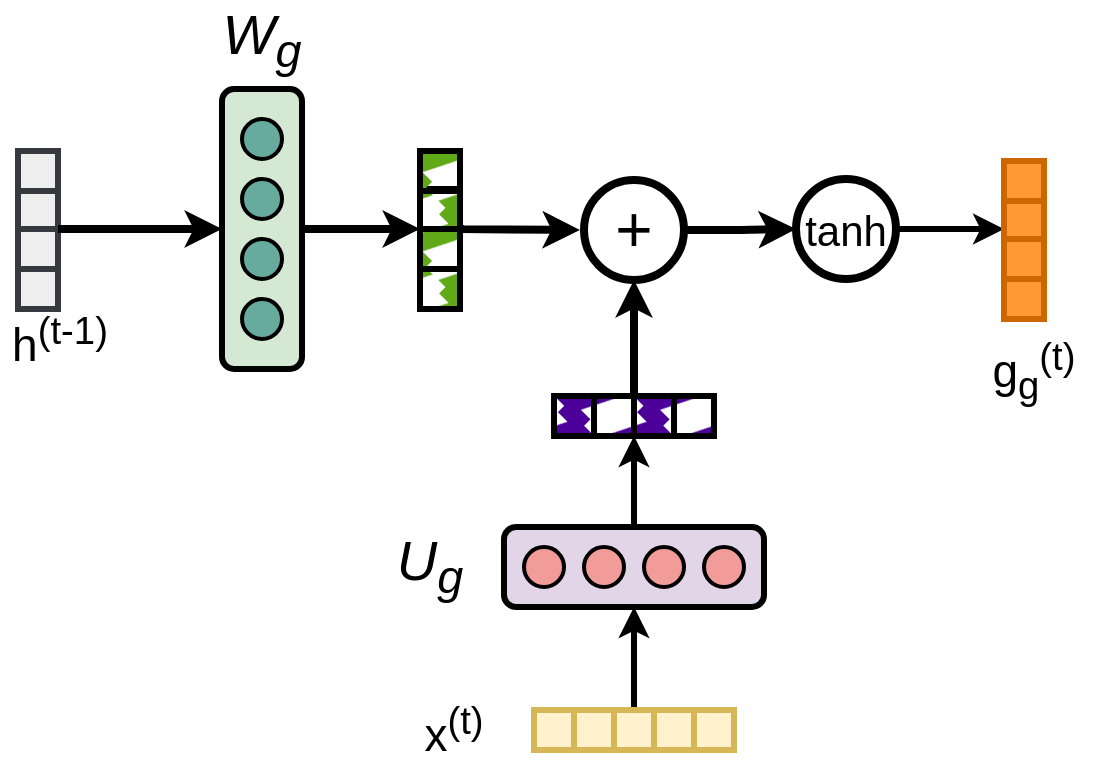 <mxfile version="24.2.1" type="github">
  <diagram name="Page-1" id="xLYPkEcffK-wXfZ5hcmM">
    <mxGraphModel dx="-71" dy="453" grid="1" gridSize="10" guides="1" tooltips="1" connect="1" arrows="1" fold="1" page="1" pageScale="1" pageWidth="850" pageHeight="1100" math="0" shadow="0">
      <root>
        <mxCell id="0" />
        <mxCell id="1" parent="0" />
        <mxCell id="DQQBXS3a1VUymCOI0Y_s-1" style="edgeStyle=orthogonalEdgeStyle;rounded=0;orthogonalLoop=1;jettySize=auto;html=1;exitX=0.5;exitY=0;exitDx=0;exitDy=0;entryX=0;entryY=1;entryDx=0;entryDy=0;strokeWidth=4;" edge="1" parent="1" source="DQQBXS3a1VUymCOI0Y_s-2" target="DQQBXS3a1VUymCOI0Y_s-26">
          <mxGeometry relative="1" as="geometry">
            <Array as="points">
              <mxPoint x="1050" y="119.5" />
              <mxPoint x="1050" y="119.5" />
            </Array>
          </mxGeometry>
        </mxCell>
        <mxCell id="DQQBXS3a1VUymCOI0Y_s-2" value="" style="rounded=1;whiteSpace=wrap;html=1;fontSize=12;glass=0;strokeWidth=3;shadow=0;rotation=90;fillColor=#d5e8d4;strokeColor=#000000;" vertex="1" parent="1">
          <mxGeometry x="921" y="99.5" width="140" height="40" as="geometry" />
        </mxCell>
        <mxCell id="DQQBXS3a1VUymCOI0Y_s-3" value="" style="ellipse;whiteSpace=wrap;html=1;aspect=fixed;strokeWidth=2;fillColor=#67AB9F;strokeColor=#000000;" vertex="1" parent="1">
          <mxGeometry x="981" y="64.5" width="20" height="20" as="geometry" />
        </mxCell>
        <mxCell id="DQQBXS3a1VUymCOI0Y_s-4" value="" style="ellipse;whiteSpace=wrap;html=1;aspect=fixed;strokeWidth=2;fillColor=#67AB9F;strokeColor=#000000;" vertex="1" parent="1">
          <mxGeometry x="981" y="94.5" width="20" height="20" as="geometry" />
        </mxCell>
        <mxCell id="DQQBXS3a1VUymCOI0Y_s-5" value="" style="ellipse;whiteSpace=wrap;html=1;aspect=fixed;strokeWidth=2;fillColor=#67AB9F;strokeColor=#000000;" vertex="1" parent="1">
          <mxGeometry x="981" y="124.5" width="20" height="20" as="geometry" />
        </mxCell>
        <mxCell id="DQQBXS3a1VUymCOI0Y_s-6" value="" style="ellipse;whiteSpace=wrap;html=1;aspect=fixed;strokeWidth=2;fillColor=#67AB9F;strokeColor=#000000;" vertex="1" parent="1">
          <mxGeometry x="981" y="154.5" width="20" height="20" as="geometry" />
        </mxCell>
        <mxCell id="DQQBXS3a1VUymCOI0Y_s-7" value="" style="rounded=0;whiteSpace=wrap;html=1;strokeWidth=3;fillColor=#4C0099;strokeColor=#000000;fillStyle=zigzag-line;" vertex="1" parent="1">
          <mxGeometry x="1137" y="203" width="20" height="20" as="geometry" />
        </mxCell>
        <mxCell id="DQQBXS3a1VUymCOI0Y_s-8" value="" style="rounded=0;whiteSpace=wrap;html=1;strokeWidth=3;fillColor=#4C0099;strokeColor=#000000;fillStyle=zigzag-line;" vertex="1" parent="1">
          <mxGeometry x="1157" y="203" width="20" height="20" as="geometry" />
        </mxCell>
        <mxCell id="DQQBXS3a1VUymCOI0Y_s-9" value="" style="rounded=0;whiteSpace=wrap;html=1;strokeWidth=3;fillColor=#4C0099;strokeColor=#000000;fillStyle=zigzag-line;" vertex="1" parent="1">
          <mxGeometry x="1177" y="203" width="20" height="20" as="geometry" />
        </mxCell>
        <mxCell id="DQQBXS3a1VUymCOI0Y_s-10" value="" style="rounded=0;whiteSpace=wrap;html=1;strokeWidth=3;fillColor=#4C0099;strokeColor=#000000;fillStyle=zigzag-line;" vertex="1" parent="1">
          <mxGeometry x="1197" y="203" width="20" height="20" as="geometry" />
        </mxCell>
        <mxCell id="DQQBXS3a1VUymCOI0Y_s-11" style="edgeStyle=orthogonalEdgeStyle;rounded=0;orthogonalLoop=1;jettySize=auto;html=1;exitX=1;exitY=0.5;exitDx=0;exitDy=0;entryX=0;entryY=0.5;entryDx=0;entryDy=0;strokeWidth=4;" edge="1" parent="1" source="DQQBXS3a1VUymCOI0Y_s-12" target="DQQBXS3a1VUymCOI0Y_s-15">
          <mxGeometry relative="1" as="geometry" />
        </mxCell>
        <mxCell id="DQQBXS3a1VUymCOI0Y_s-12" value="+" style="ellipse;whiteSpace=wrap;html=1;aspect=fixed;fontSize=32;strokeWidth=4;" vertex="1" parent="1">
          <mxGeometry x="1152" y="95" width="50" height="50" as="geometry" />
        </mxCell>
        <mxCell id="DQQBXS3a1VUymCOI0Y_s-13" style="edgeStyle=orthogonalEdgeStyle;rounded=0;orthogonalLoop=1;jettySize=auto;html=1;exitX=1;exitY=0;exitDx=0;exitDy=0;entryX=0.5;entryY=1;entryDx=0;entryDy=0;strokeWidth=4;" edge="1" parent="1" source="DQQBXS3a1VUymCOI0Y_s-8" target="DQQBXS3a1VUymCOI0Y_s-12">
          <mxGeometry relative="1" as="geometry" />
        </mxCell>
        <mxCell id="DQQBXS3a1VUymCOI0Y_s-14" style="edgeStyle=orthogonalEdgeStyle;rounded=0;orthogonalLoop=1;jettySize=auto;html=1;exitX=1;exitY=0.5;exitDx=0;exitDy=0;entryX=0;entryY=0.75;entryDx=0;entryDy=0;strokeWidth=3;" edge="1" parent="1" source="DQQBXS3a1VUymCOI0Y_s-15" target="DQQBXS3a1VUymCOI0Y_s-45">
          <mxGeometry relative="1" as="geometry" />
        </mxCell>
        <mxCell id="DQQBXS3a1VUymCOI0Y_s-15" value="tanh" style="ellipse;whiteSpace=wrap;html=1;aspect=fixed;fontSize=21;strokeWidth=4;" vertex="1" parent="1">
          <mxGeometry x="1258" y="94.5" width="50" height="50" as="geometry" />
        </mxCell>
        <mxCell id="DQQBXS3a1VUymCOI0Y_s-16" value="g&lt;sub&gt;g&lt;/sub&gt;&lt;sup&gt;(t)&lt;/sup&gt;" style="text;html=1;align=center;verticalAlign=middle;whiteSpace=wrap;rounded=0;fontSize=23;strokeWidth=4;" vertex="1" parent="1">
          <mxGeometry x="1347" y="174.5" width="60" height="30" as="geometry" />
        </mxCell>
        <mxCell id="DQQBXS3a1VUymCOI0Y_s-17" value="W&lt;sub&gt;g&lt;/sub&gt;" style="text;html=1;align=center;verticalAlign=middle;whiteSpace=wrap;rounded=0;fontSize=28;fontStyle=2" vertex="1" parent="1">
          <mxGeometry x="961" y="10" width="60" height="30" as="geometry" />
        </mxCell>
        <mxCell id="DQQBXS3a1VUymCOI0Y_s-18" value="h&lt;sup&gt;(t-1)&lt;/sup&gt;" style="text;html=1;align=center;verticalAlign=middle;whiteSpace=wrap;rounded=0;fontSize=23;strokeWidth=4;" vertex="1" parent="1">
          <mxGeometry x="860" y="159.5" width="60" height="30" as="geometry" />
        </mxCell>
        <mxCell id="DQQBXS3a1VUymCOI0Y_s-19" value="" style="rounded=0;whiteSpace=wrap;html=1;strokeWidth=3;fillColor=#eeeeee;strokeColor=#36393d;" vertex="1" parent="1">
          <mxGeometry x="869" y="139.5" width="20" height="20" as="geometry" />
        </mxCell>
        <mxCell id="DQQBXS3a1VUymCOI0Y_s-20" value="" style="rounded=0;whiteSpace=wrap;html=1;strokeWidth=3;fillColor=#eeeeee;strokeColor=#36393d;" vertex="1" parent="1">
          <mxGeometry x="869" y="119.5" width="20" height="20" as="geometry" />
        </mxCell>
        <mxCell id="DQQBXS3a1VUymCOI0Y_s-21" value="" style="rounded=0;whiteSpace=wrap;html=1;strokeWidth=3;fillColor=#eeeeee;strokeColor=#36393d;" vertex="1" parent="1">
          <mxGeometry x="869" y="99.5" width="20" height="20" as="geometry" />
        </mxCell>
        <mxCell id="DQQBXS3a1VUymCOI0Y_s-22" value="" style="rounded=0;whiteSpace=wrap;html=1;strokeWidth=3;fillColor=#eeeeee;strokeColor=#36393d;" vertex="1" parent="1">
          <mxGeometry x="869" y="80.5" width="20" height="20" as="geometry" />
        </mxCell>
        <mxCell id="DQQBXS3a1VUymCOI0Y_s-23" value="" style="rounded=0;whiteSpace=wrap;html=1;strokeWidth=3;fillColor=#60a917;strokeColor=#000000;fillStyle=zigzag-line;fontColor=#ffffff;" vertex="1" parent="1">
          <mxGeometry x="1070" y="139.5" width="20" height="20" as="geometry" />
        </mxCell>
        <mxCell id="DQQBXS3a1VUymCOI0Y_s-24" value="" style="rounded=0;whiteSpace=wrap;html=1;strokeWidth=3;fillColor=#60a917;strokeColor=#000000;fillStyle=zigzag-line;fontColor=#ffffff;" vertex="1" parent="1">
          <mxGeometry x="1070" y="119.5" width="20" height="20" as="geometry" />
        </mxCell>
        <mxCell id="DQQBXS3a1VUymCOI0Y_s-25" style="edgeStyle=orthogonalEdgeStyle;rounded=0;orthogonalLoop=1;jettySize=auto;html=1;exitX=1;exitY=1;exitDx=0;exitDy=0;strokeWidth=4;" edge="1" parent="1">
          <mxGeometry relative="1" as="geometry">
            <Array as="points">
              <mxPoint x="1089.97" y="119.5" />
              <mxPoint x="1089.97" y="119.5" />
            </Array>
            <mxPoint x="1149.97" y="120" as="targetPoint" />
            <mxPoint x="1091.97" y="119.5" as="sourcePoint" />
          </mxGeometry>
        </mxCell>
        <mxCell id="DQQBXS3a1VUymCOI0Y_s-26" value="" style="rounded=0;whiteSpace=wrap;html=1;strokeWidth=3;fillColor=#60a917;strokeColor=#000000;fillStyle=zigzag-line;fontColor=#ffffff;" vertex="1" parent="1">
          <mxGeometry x="1070" y="99.5" width="20" height="20" as="geometry" />
        </mxCell>
        <mxCell id="DQQBXS3a1VUymCOI0Y_s-27" value="" style="rounded=0;whiteSpace=wrap;html=1;strokeWidth=3;fillColor=#60a917;strokeColor=#000000;fillStyle=zigzag-line;fontColor=#ffffff;" vertex="1" parent="1">
          <mxGeometry x="1070" y="80.5" width="20" height="20" as="geometry" />
        </mxCell>
        <mxCell id="DQQBXS3a1VUymCOI0Y_s-28" value="" style="endArrow=classic;html=1;rounded=0;exitX=1;exitY=1;exitDx=0;exitDy=0;strokeWidth=4;entryX=0.5;entryY=1;entryDx=0;entryDy=0;" edge="1" parent="1" source="DQQBXS3a1VUymCOI0Y_s-21" target="DQQBXS3a1VUymCOI0Y_s-2">
          <mxGeometry width="50" height="50" relative="1" as="geometry">
            <mxPoint x="1190" y="244" as="sourcePoint" />
            <mxPoint x="940" y="120" as="targetPoint" />
          </mxGeometry>
        </mxCell>
        <mxCell id="DQQBXS3a1VUymCOI0Y_s-43" value="" style="rounded=0;whiteSpace=wrap;html=1;strokeWidth=3;fillColor=#FF9933;strokeColor=#CC6600;" vertex="1" parent="1">
          <mxGeometry x="1362" y="144.5" width="20" height="20" as="geometry" />
        </mxCell>
        <mxCell id="DQQBXS3a1VUymCOI0Y_s-44" value="" style="rounded=0;whiteSpace=wrap;html=1;strokeWidth=3;fillColor=#FF9933;strokeColor=#CC6600;" vertex="1" parent="1">
          <mxGeometry x="1362" y="124.5" width="20" height="20" as="geometry" />
        </mxCell>
        <mxCell id="DQQBXS3a1VUymCOI0Y_s-45" value="" style="rounded=0;whiteSpace=wrap;html=1;strokeWidth=3;fillColor=#FF9933;strokeColor=#CC6600;" vertex="1" parent="1">
          <mxGeometry x="1362" y="104.5" width="20" height="20" as="geometry" />
        </mxCell>
        <mxCell id="DQQBXS3a1VUymCOI0Y_s-47" value="" style="rounded=0;whiteSpace=wrap;html=1;strokeWidth=3;fillColor=#FF9933;strokeColor=#CC6600;" vertex="1" parent="1">
          <mxGeometry x="1362" y="85.5" width="20" height="20" as="geometry" />
        </mxCell>
        <mxCell id="DQQBXS3a1VUymCOI0Y_s-49" value="x&lt;sup&gt;(t)&lt;/sup&gt;" style="text;html=1;align=center;verticalAlign=middle;whiteSpace=wrap;rounded=0;fontSize=23;strokeWidth=4;" vertex="1" parent="1">
          <mxGeometry x="1057" y="355" width="60" height="30" as="geometry" />
        </mxCell>
        <mxCell id="DQQBXS3a1VUymCOI0Y_s-50" value="U&lt;sub&gt;g&lt;/sub&gt;" style="text;html=1;align=center;verticalAlign=middle;whiteSpace=wrap;rounded=0;fontSize=28;fontStyle=2" vertex="1" parent="1">
          <mxGeometry x="1045" y="273" width="60" height="30" as="geometry" />
        </mxCell>
        <mxCell id="DQQBXS3a1VUymCOI0Y_s-51" value="" style="rounded=0;whiteSpace=wrap;html=1;strokeWidth=3;fillColor=#fff2cc;strokeColor=#d6b656;" vertex="1" parent="1">
          <mxGeometry x="1127" y="360" width="20" height="20" as="geometry" />
        </mxCell>
        <mxCell id="DQQBXS3a1VUymCOI0Y_s-52" value="" style="rounded=0;whiteSpace=wrap;html=1;strokeWidth=3;fillColor=#fff2cc;strokeColor=#d6b656;" vertex="1" parent="1">
          <mxGeometry x="1147" y="360" width="20" height="20" as="geometry" />
        </mxCell>
        <mxCell id="DQQBXS3a1VUymCOI0Y_s-53" style="edgeStyle=orthogonalEdgeStyle;rounded=0;orthogonalLoop=1;jettySize=auto;html=1;exitX=0.5;exitY=0;exitDx=0;exitDy=0;entryX=0.5;entryY=1;entryDx=0;entryDy=0;strokeWidth=3;" edge="1" parent="1" source="DQQBXS3a1VUymCOI0Y_s-54" target="DQQBXS3a1VUymCOI0Y_s-57">
          <mxGeometry relative="1" as="geometry" />
        </mxCell>
        <mxCell id="DQQBXS3a1VUymCOI0Y_s-54" value="" style="rounded=0;whiteSpace=wrap;html=1;strokeWidth=3;fillColor=#fff2cc;strokeColor=#d6b656;" vertex="1" parent="1">
          <mxGeometry x="1167" y="360" width="20" height="20" as="geometry" />
        </mxCell>
        <mxCell id="DQQBXS3a1VUymCOI0Y_s-55" value="" style="rounded=0;whiteSpace=wrap;html=1;strokeWidth=3;fillColor=#fff2cc;strokeColor=#d6b656;" vertex="1" parent="1">
          <mxGeometry x="1187" y="360" width="20" height="20" as="geometry" />
        </mxCell>
        <mxCell id="DQQBXS3a1VUymCOI0Y_s-56" style="edgeStyle=orthogonalEdgeStyle;rounded=0;orthogonalLoop=1;jettySize=auto;html=1;exitX=0.5;exitY=0;exitDx=0;exitDy=0;entryX=1;entryY=1;entryDx=0;entryDy=0;strokeWidth=3;" edge="1" parent="1" source="DQQBXS3a1VUymCOI0Y_s-57" target="DQQBXS3a1VUymCOI0Y_s-8">
          <mxGeometry relative="1" as="geometry">
            <mxPoint x="1177" y="173.5" as="targetPoint" />
          </mxGeometry>
        </mxCell>
        <mxCell id="DQQBXS3a1VUymCOI0Y_s-57" value="" style="rounded=1;whiteSpace=wrap;html=1;fontSize=12;glass=0;strokeWidth=3;shadow=0;fillColor=#e1d5e7;strokeColor=#000000;" vertex="1" parent="1">
          <mxGeometry x="1112" y="268.5" width="130" height="40" as="geometry" />
        </mxCell>
        <mxCell id="DQQBXS3a1VUymCOI0Y_s-58" value="" style="ellipse;whiteSpace=wrap;html=1;aspect=fixed;strokeWidth=2;fillColor=#F19C99;strokeColor=#000000;" vertex="1" parent="1">
          <mxGeometry x="1122" y="278.5" width="20" height="20" as="geometry" />
        </mxCell>
        <mxCell id="DQQBXS3a1VUymCOI0Y_s-59" value="" style="ellipse;whiteSpace=wrap;html=1;aspect=fixed;strokeWidth=2;fillColor=#F19C99;strokeColor=#000000;" vertex="1" parent="1">
          <mxGeometry x="1152" y="278.5" width="20" height="20" as="geometry" />
        </mxCell>
        <mxCell id="DQQBXS3a1VUymCOI0Y_s-60" value="" style="ellipse;whiteSpace=wrap;html=1;aspect=fixed;strokeWidth=2;fillColor=#F19C99;strokeColor=#000000;" vertex="1" parent="1">
          <mxGeometry x="1182" y="278.5" width="20" height="20" as="geometry" />
        </mxCell>
        <mxCell id="DQQBXS3a1VUymCOI0Y_s-61" value="" style="ellipse;whiteSpace=wrap;html=1;aspect=fixed;strokeWidth=2;fillColor=#F19C99;strokeColor=#000000;" vertex="1" parent="1">
          <mxGeometry x="1212" y="278.5" width="20" height="20" as="geometry" />
        </mxCell>
        <mxCell id="DQQBXS3a1VUymCOI0Y_s-62" value="" style="rounded=0;whiteSpace=wrap;html=1;strokeWidth=3;fillColor=#fff2cc;strokeColor=#d6b656;" vertex="1" parent="1">
          <mxGeometry x="1207" y="360" width="20" height="20" as="geometry" />
        </mxCell>
      </root>
    </mxGraphModel>
  </diagram>
</mxfile>
